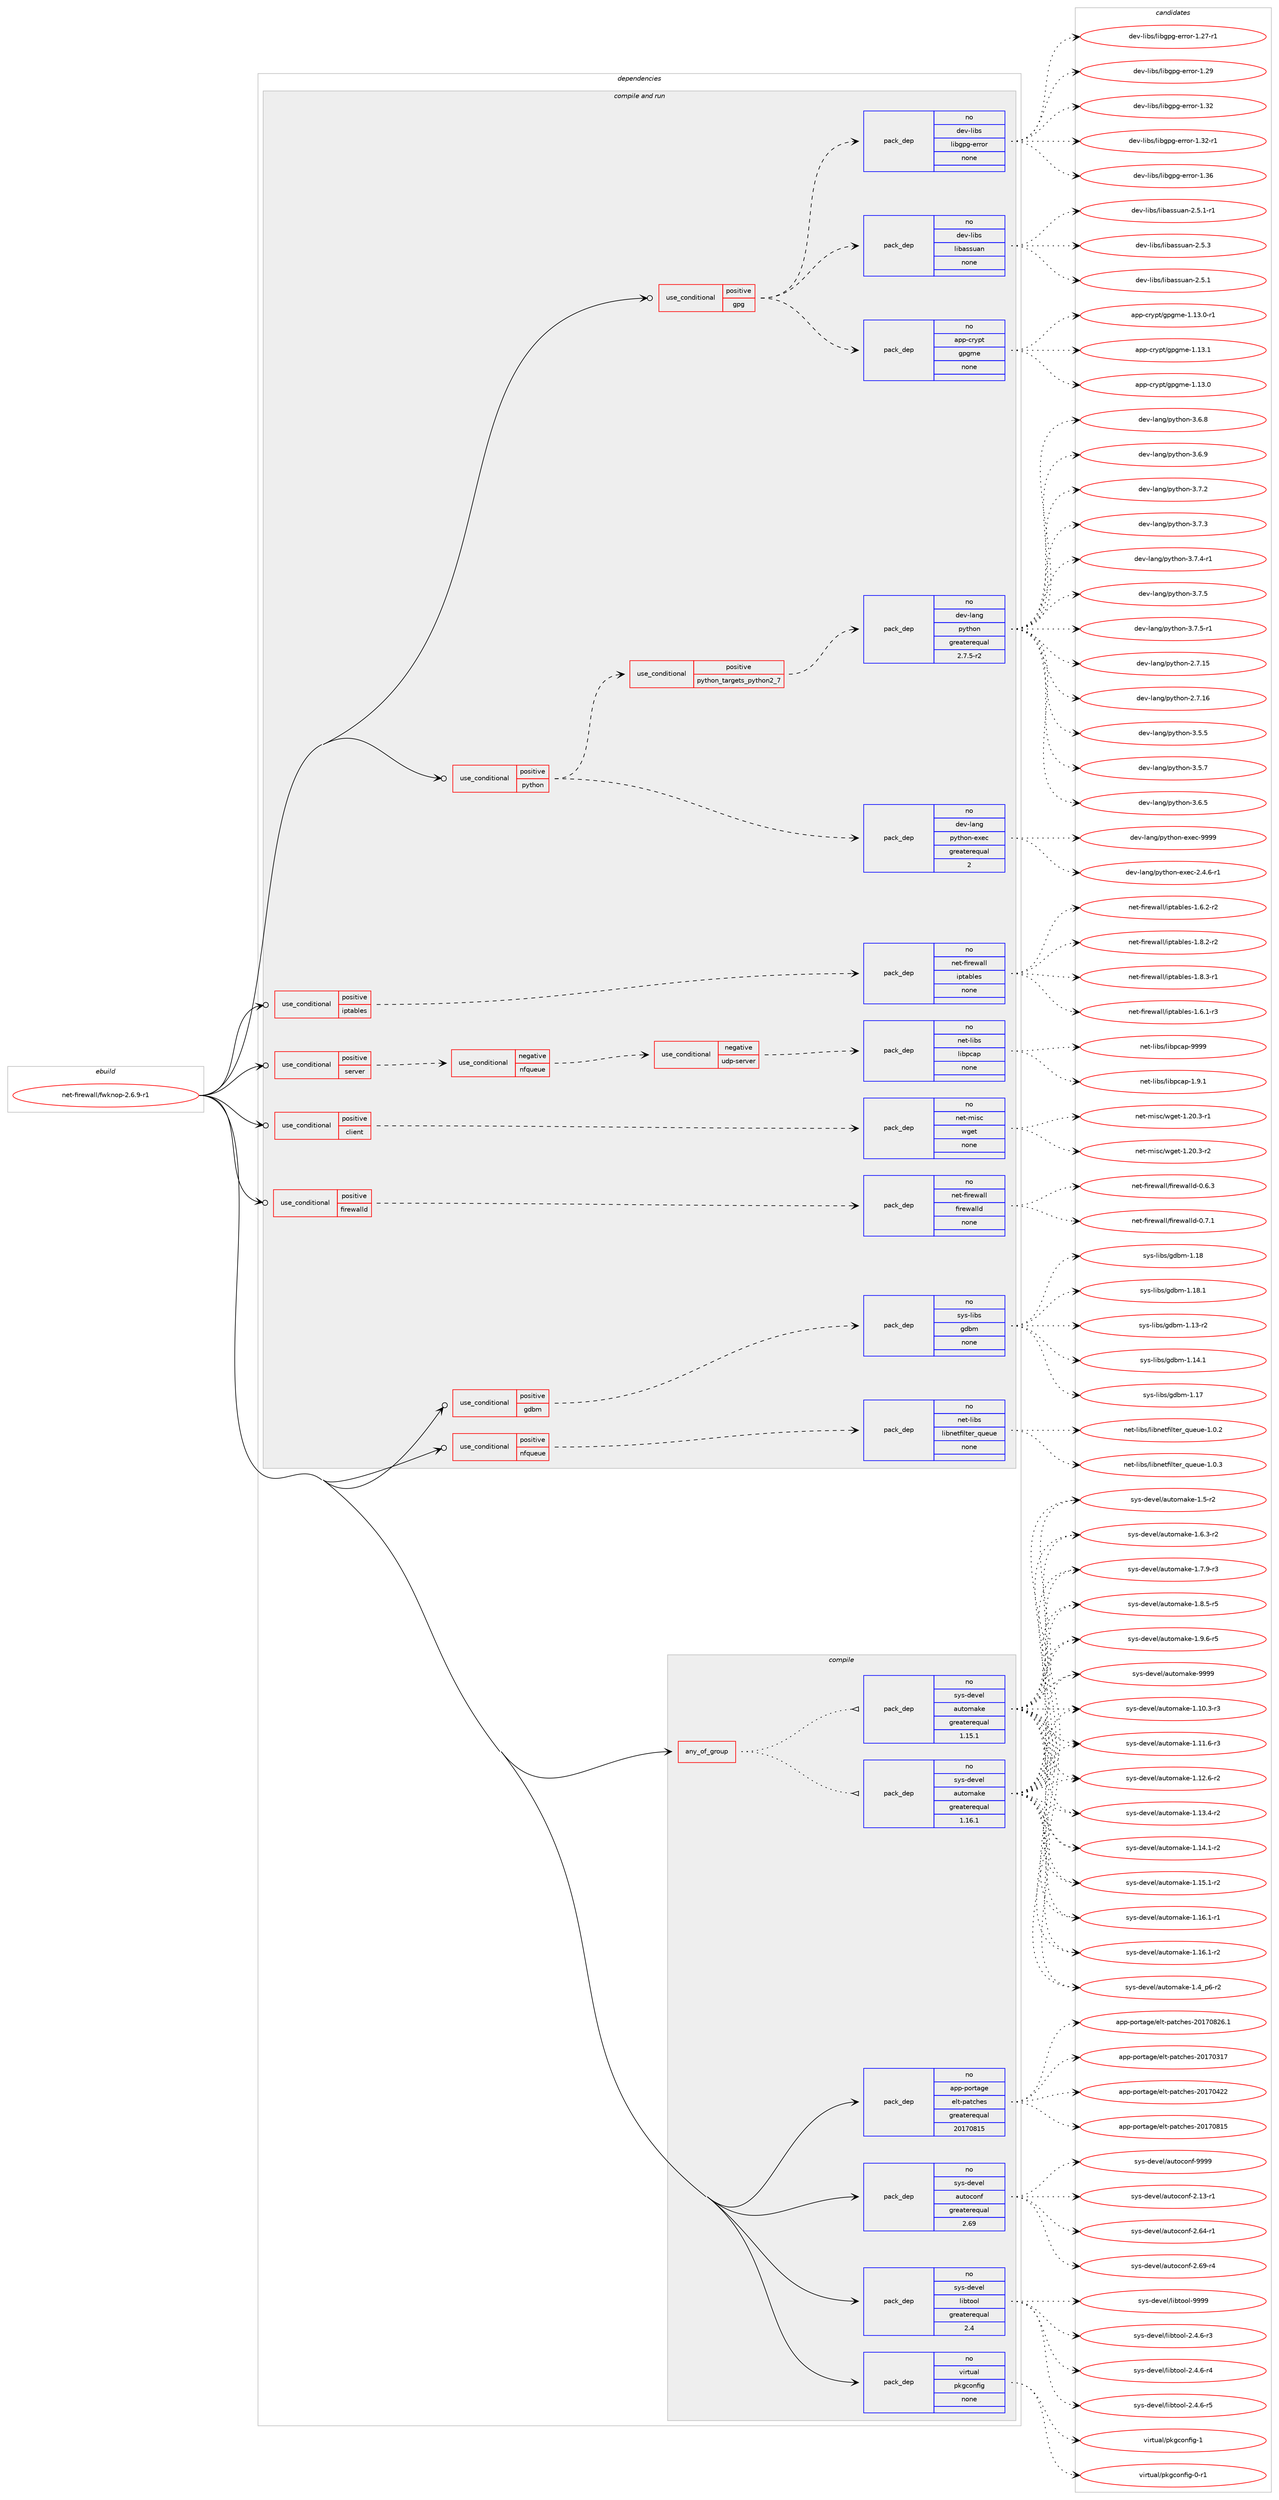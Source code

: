 digraph prolog {

# *************
# Graph options
# *************

newrank=true;
concentrate=true;
compound=true;
graph [rankdir=LR,fontname=Helvetica,fontsize=10,ranksep=1.5];#, ranksep=2.5, nodesep=0.2];
edge  [arrowhead=vee];
node  [fontname=Helvetica,fontsize=10];

# **********
# The ebuild
# **********

subgraph cluster_leftcol {
color=gray;
rank=same;
label=<<i>ebuild</i>>;
id [label="net-firewall/fwknop-2.6.9-r1", color=red, width=4, href="../net-firewall/fwknop-2.6.9-r1.svg"];
}

# ****************
# The dependencies
# ****************

subgraph cluster_midcol {
color=gray;
label=<<i>dependencies</i>>;
subgraph cluster_compile {
fillcolor="#eeeeee";
style=filled;
label=<<i>compile</i>>;
subgraph any13876 {
dependency819008 [label=<<TABLE BORDER="0" CELLBORDER="1" CELLSPACING="0" CELLPADDING="4"><TR><TD CELLPADDING="10">any_of_group</TD></TR></TABLE>>, shape=none, color=red];subgraph pack605199 {
dependency819009 [label=<<TABLE BORDER="0" CELLBORDER="1" CELLSPACING="0" CELLPADDING="4" WIDTH="220"><TR><TD ROWSPAN="6" CELLPADDING="30">pack_dep</TD></TR><TR><TD WIDTH="110">no</TD></TR><TR><TD>sys-devel</TD></TR><TR><TD>automake</TD></TR><TR><TD>greaterequal</TD></TR><TR><TD>1.16.1</TD></TR></TABLE>>, shape=none, color=blue];
}
dependency819008:e -> dependency819009:w [weight=20,style="dotted",arrowhead="oinv"];
subgraph pack605200 {
dependency819010 [label=<<TABLE BORDER="0" CELLBORDER="1" CELLSPACING="0" CELLPADDING="4" WIDTH="220"><TR><TD ROWSPAN="6" CELLPADDING="30">pack_dep</TD></TR><TR><TD WIDTH="110">no</TD></TR><TR><TD>sys-devel</TD></TR><TR><TD>automake</TD></TR><TR><TD>greaterequal</TD></TR><TR><TD>1.15.1</TD></TR></TABLE>>, shape=none, color=blue];
}
dependency819008:e -> dependency819010:w [weight=20,style="dotted",arrowhead="oinv"];
}
id:e -> dependency819008:w [weight=20,style="solid",arrowhead="vee"];
subgraph pack605201 {
dependency819011 [label=<<TABLE BORDER="0" CELLBORDER="1" CELLSPACING="0" CELLPADDING="4" WIDTH="220"><TR><TD ROWSPAN="6" CELLPADDING="30">pack_dep</TD></TR><TR><TD WIDTH="110">no</TD></TR><TR><TD>app-portage</TD></TR><TR><TD>elt-patches</TD></TR><TR><TD>greaterequal</TD></TR><TR><TD>20170815</TD></TR></TABLE>>, shape=none, color=blue];
}
id:e -> dependency819011:w [weight=20,style="solid",arrowhead="vee"];
subgraph pack605202 {
dependency819012 [label=<<TABLE BORDER="0" CELLBORDER="1" CELLSPACING="0" CELLPADDING="4" WIDTH="220"><TR><TD ROWSPAN="6" CELLPADDING="30">pack_dep</TD></TR><TR><TD WIDTH="110">no</TD></TR><TR><TD>sys-devel</TD></TR><TR><TD>autoconf</TD></TR><TR><TD>greaterequal</TD></TR><TR><TD>2.69</TD></TR></TABLE>>, shape=none, color=blue];
}
id:e -> dependency819012:w [weight=20,style="solid",arrowhead="vee"];
subgraph pack605203 {
dependency819013 [label=<<TABLE BORDER="0" CELLBORDER="1" CELLSPACING="0" CELLPADDING="4" WIDTH="220"><TR><TD ROWSPAN="6" CELLPADDING="30">pack_dep</TD></TR><TR><TD WIDTH="110">no</TD></TR><TR><TD>sys-devel</TD></TR><TR><TD>libtool</TD></TR><TR><TD>greaterequal</TD></TR><TR><TD>2.4</TD></TR></TABLE>>, shape=none, color=blue];
}
id:e -> dependency819013:w [weight=20,style="solid",arrowhead="vee"];
subgraph pack605204 {
dependency819014 [label=<<TABLE BORDER="0" CELLBORDER="1" CELLSPACING="0" CELLPADDING="4" WIDTH="220"><TR><TD ROWSPAN="6" CELLPADDING="30">pack_dep</TD></TR><TR><TD WIDTH="110">no</TD></TR><TR><TD>virtual</TD></TR><TR><TD>pkgconfig</TD></TR><TR><TD>none</TD></TR><TR><TD></TD></TR></TABLE>>, shape=none, color=blue];
}
id:e -> dependency819014:w [weight=20,style="solid",arrowhead="vee"];
}
subgraph cluster_compileandrun {
fillcolor="#eeeeee";
style=filled;
label=<<i>compile and run</i>>;
subgraph cond199482 {
dependency819015 [label=<<TABLE BORDER="0" CELLBORDER="1" CELLSPACING="0" CELLPADDING="4"><TR><TD ROWSPAN="3" CELLPADDING="10">use_conditional</TD></TR><TR><TD>positive</TD></TR><TR><TD>client</TD></TR></TABLE>>, shape=none, color=red];
subgraph pack605205 {
dependency819016 [label=<<TABLE BORDER="0" CELLBORDER="1" CELLSPACING="0" CELLPADDING="4" WIDTH="220"><TR><TD ROWSPAN="6" CELLPADDING="30">pack_dep</TD></TR><TR><TD WIDTH="110">no</TD></TR><TR><TD>net-misc</TD></TR><TR><TD>wget</TD></TR><TR><TD>none</TD></TR><TR><TD></TD></TR></TABLE>>, shape=none, color=blue];
}
dependency819015:e -> dependency819016:w [weight=20,style="dashed",arrowhead="vee"];
}
id:e -> dependency819015:w [weight=20,style="solid",arrowhead="odotvee"];
subgraph cond199483 {
dependency819017 [label=<<TABLE BORDER="0" CELLBORDER="1" CELLSPACING="0" CELLPADDING="4"><TR><TD ROWSPAN="3" CELLPADDING="10">use_conditional</TD></TR><TR><TD>positive</TD></TR><TR><TD>firewalld</TD></TR></TABLE>>, shape=none, color=red];
subgraph pack605206 {
dependency819018 [label=<<TABLE BORDER="0" CELLBORDER="1" CELLSPACING="0" CELLPADDING="4" WIDTH="220"><TR><TD ROWSPAN="6" CELLPADDING="30">pack_dep</TD></TR><TR><TD WIDTH="110">no</TD></TR><TR><TD>net-firewall</TD></TR><TR><TD>firewalld</TD></TR><TR><TD>none</TD></TR><TR><TD></TD></TR></TABLE>>, shape=none, color=blue];
}
dependency819017:e -> dependency819018:w [weight=20,style="dashed",arrowhead="vee"];
}
id:e -> dependency819017:w [weight=20,style="solid",arrowhead="odotvee"];
subgraph cond199484 {
dependency819019 [label=<<TABLE BORDER="0" CELLBORDER="1" CELLSPACING="0" CELLPADDING="4"><TR><TD ROWSPAN="3" CELLPADDING="10">use_conditional</TD></TR><TR><TD>positive</TD></TR><TR><TD>gdbm</TD></TR></TABLE>>, shape=none, color=red];
subgraph pack605207 {
dependency819020 [label=<<TABLE BORDER="0" CELLBORDER="1" CELLSPACING="0" CELLPADDING="4" WIDTH="220"><TR><TD ROWSPAN="6" CELLPADDING="30">pack_dep</TD></TR><TR><TD WIDTH="110">no</TD></TR><TR><TD>sys-libs</TD></TR><TR><TD>gdbm</TD></TR><TR><TD>none</TD></TR><TR><TD></TD></TR></TABLE>>, shape=none, color=blue];
}
dependency819019:e -> dependency819020:w [weight=20,style="dashed",arrowhead="vee"];
}
id:e -> dependency819019:w [weight=20,style="solid",arrowhead="odotvee"];
subgraph cond199485 {
dependency819021 [label=<<TABLE BORDER="0" CELLBORDER="1" CELLSPACING="0" CELLPADDING="4"><TR><TD ROWSPAN="3" CELLPADDING="10">use_conditional</TD></TR><TR><TD>positive</TD></TR><TR><TD>gpg</TD></TR></TABLE>>, shape=none, color=red];
subgraph pack605208 {
dependency819022 [label=<<TABLE BORDER="0" CELLBORDER="1" CELLSPACING="0" CELLPADDING="4" WIDTH="220"><TR><TD ROWSPAN="6" CELLPADDING="30">pack_dep</TD></TR><TR><TD WIDTH="110">no</TD></TR><TR><TD>app-crypt</TD></TR><TR><TD>gpgme</TD></TR><TR><TD>none</TD></TR><TR><TD></TD></TR></TABLE>>, shape=none, color=blue];
}
dependency819021:e -> dependency819022:w [weight=20,style="dashed",arrowhead="vee"];
subgraph pack605209 {
dependency819023 [label=<<TABLE BORDER="0" CELLBORDER="1" CELLSPACING="0" CELLPADDING="4" WIDTH="220"><TR><TD ROWSPAN="6" CELLPADDING="30">pack_dep</TD></TR><TR><TD WIDTH="110">no</TD></TR><TR><TD>dev-libs</TD></TR><TR><TD>libassuan</TD></TR><TR><TD>none</TD></TR><TR><TD></TD></TR></TABLE>>, shape=none, color=blue];
}
dependency819021:e -> dependency819023:w [weight=20,style="dashed",arrowhead="vee"];
subgraph pack605210 {
dependency819024 [label=<<TABLE BORDER="0" CELLBORDER="1" CELLSPACING="0" CELLPADDING="4" WIDTH="220"><TR><TD ROWSPAN="6" CELLPADDING="30">pack_dep</TD></TR><TR><TD WIDTH="110">no</TD></TR><TR><TD>dev-libs</TD></TR><TR><TD>libgpg-error</TD></TR><TR><TD>none</TD></TR><TR><TD></TD></TR></TABLE>>, shape=none, color=blue];
}
dependency819021:e -> dependency819024:w [weight=20,style="dashed",arrowhead="vee"];
}
id:e -> dependency819021:w [weight=20,style="solid",arrowhead="odotvee"];
subgraph cond199486 {
dependency819025 [label=<<TABLE BORDER="0" CELLBORDER="1" CELLSPACING="0" CELLPADDING="4"><TR><TD ROWSPAN="3" CELLPADDING="10">use_conditional</TD></TR><TR><TD>positive</TD></TR><TR><TD>iptables</TD></TR></TABLE>>, shape=none, color=red];
subgraph pack605211 {
dependency819026 [label=<<TABLE BORDER="0" CELLBORDER="1" CELLSPACING="0" CELLPADDING="4" WIDTH="220"><TR><TD ROWSPAN="6" CELLPADDING="30">pack_dep</TD></TR><TR><TD WIDTH="110">no</TD></TR><TR><TD>net-firewall</TD></TR><TR><TD>iptables</TD></TR><TR><TD>none</TD></TR><TR><TD></TD></TR></TABLE>>, shape=none, color=blue];
}
dependency819025:e -> dependency819026:w [weight=20,style="dashed",arrowhead="vee"];
}
id:e -> dependency819025:w [weight=20,style="solid",arrowhead="odotvee"];
subgraph cond199487 {
dependency819027 [label=<<TABLE BORDER="0" CELLBORDER="1" CELLSPACING="0" CELLPADDING="4"><TR><TD ROWSPAN="3" CELLPADDING="10">use_conditional</TD></TR><TR><TD>positive</TD></TR><TR><TD>nfqueue</TD></TR></TABLE>>, shape=none, color=red];
subgraph pack605212 {
dependency819028 [label=<<TABLE BORDER="0" CELLBORDER="1" CELLSPACING="0" CELLPADDING="4" WIDTH="220"><TR><TD ROWSPAN="6" CELLPADDING="30">pack_dep</TD></TR><TR><TD WIDTH="110">no</TD></TR><TR><TD>net-libs</TD></TR><TR><TD>libnetfilter_queue</TD></TR><TR><TD>none</TD></TR><TR><TD></TD></TR></TABLE>>, shape=none, color=blue];
}
dependency819027:e -> dependency819028:w [weight=20,style="dashed",arrowhead="vee"];
}
id:e -> dependency819027:w [weight=20,style="solid",arrowhead="odotvee"];
subgraph cond199488 {
dependency819029 [label=<<TABLE BORDER="0" CELLBORDER="1" CELLSPACING="0" CELLPADDING="4"><TR><TD ROWSPAN="3" CELLPADDING="10">use_conditional</TD></TR><TR><TD>positive</TD></TR><TR><TD>python</TD></TR></TABLE>>, shape=none, color=red];
subgraph cond199489 {
dependency819030 [label=<<TABLE BORDER="0" CELLBORDER="1" CELLSPACING="0" CELLPADDING="4"><TR><TD ROWSPAN="3" CELLPADDING="10">use_conditional</TD></TR><TR><TD>positive</TD></TR><TR><TD>python_targets_python2_7</TD></TR></TABLE>>, shape=none, color=red];
subgraph pack605213 {
dependency819031 [label=<<TABLE BORDER="0" CELLBORDER="1" CELLSPACING="0" CELLPADDING="4" WIDTH="220"><TR><TD ROWSPAN="6" CELLPADDING="30">pack_dep</TD></TR><TR><TD WIDTH="110">no</TD></TR><TR><TD>dev-lang</TD></TR><TR><TD>python</TD></TR><TR><TD>greaterequal</TD></TR><TR><TD>2.7.5-r2</TD></TR></TABLE>>, shape=none, color=blue];
}
dependency819030:e -> dependency819031:w [weight=20,style="dashed",arrowhead="vee"];
}
dependency819029:e -> dependency819030:w [weight=20,style="dashed",arrowhead="vee"];
subgraph pack605214 {
dependency819032 [label=<<TABLE BORDER="0" CELLBORDER="1" CELLSPACING="0" CELLPADDING="4" WIDTH="220"><TR><TD ROWSPAN="6" CELLPADDING="30">pack_dep</TD></TR><TR><TD WIDTH="110">no</TD></TR><TR><TD>dev-lang</TD></TR><TR><TD>python-exec</TD></TR><TR><TD>greaterequal</TD></TR><TR><TD>2</TD></TR></TABLE>>, shape=none, color=blue];
}
dependency819029:e -> dependency819032:w [weight=20,style="dashed",arrowhead="vee"];
}
id:e -> dependency819029:w [weight=20,style="solid",arrowhead="odotvee"];
subgraph cond199490 {
dependency819033 [label=<<TABLE BORDER="0" CELLBORDER="1" CELLSPACING="0" CELLPADDING="4"><TR><TD ROWSPAN="3" CELLPADDING="10">use_conditional</TD></TR><TR><TD>positive</TD></TR><TR><TD>server</TD></TR></TABLE>>, shape=none, color=red];
subgraph cond199491 {
dependency819034 [label=<<TABLE BORDER="0" CELLBORDER="1" CELLSPACING="0" CELLPADDING="4"><TR><TD ROWSPAN="3" CELLPADDING="10">use_conditional</TD></TR><TR><TD>negative</TD></TR><TR><TD>nfqueue</TD></TR></TABLE>>, shape=none, color=red];
subgraph cond199492 {
dependency819035 [label=<<TABLE BORDER="0" CELLBORDER="1" CELLSPACING="0" CELLPADDING="4"><TR><TD ROWSPAN="3" CELLPADDING="10">use_conditional</TD></TR><TR><TD>negative</TD></TR><TR><TD>udp-server</TD></TR></TABLE>>, shape=none, color=red];
subgraph pack605215 {
dependency819036 [label=<<TABLE BORDER="0" CELLBORDER="1" CELLSPACING="0" CELLPADDING="4" WIDTH="220"><TR><TD ROWSPAN="6" CELLPADDING="30">pack_dep</TD></TR><TR><TD WIDTH="110">no</TD></TR><TR><TD>net-libs</TD></TR><TR><TD>libpcap</TD></TR><TR><TD>none</TD></TR><TR><TD></TD></TR></TABLE>>, shape=none, color=blue];
}
dependency819035:e -> dependency819036:w [weight=20,style="dashed",arrowhead="vee"];
}
dependency819034:e -> dependency819035:w [weight=20,style="dashed",arrowhead="vee"];
}
dependency819033:e -> dependency819034:w [weight=20,style="dashed",arrowhead="vee"];
}
id:e -> dependency819033:w [weight=20,style="solid",arrowhead="odotvee"];
}
subgraph cluster_run {
fillcolor="#eeeeee";
style=filled;
label=<<i>run</i>>;
}
}

# **************
# The candidates
# **************

subgraph cluster_choices {
rank=same;
color=gray;
label=<<i>candidates</i>>;

subgraph choice605199 {
color=black;
nodesep=1;
choice11512111545100101118101108479711711611110997107101454946494846514511451 [label="sys-devel/automake-1.10.3-r3", color=red, width=4,href="../sys-devel/automake-1.10.3-r3.svg"];
choice11512111545100101118101108479711711611110997107101454946494946544511451 [label="sys-devel/automake-1.11.6-r3", color=red, width=4,href="../sys-devel/automake-1.11.6-r3.svg"];
choice11512111545100101118101108479711711611110997107101454946495046544511450 [label="sys-devel/automake-1.12.6-r2", color=red, width=4,href="../sys-devel/automake-1.12.6-r2.svg"];
choice11512111545100101118101108479711711611110997107101454946495146524511450 [label="sys-devel/automake-1.13.4-r2", color=red, width=4,href="../sys-devel/automake-1.13.4-r2.svg"];
choice11512111545100101118101108479711711611110997107101454946495246494511450 [label="sys-devel/automake-1.14.1-r2", color=red, width=4,href="../sys-devel/automake-1.14.1-r2.svg"];
choice11512111545100101118101108479711711611110997107101454946495346494511450 [label="sys-devel/automake-1.15.1-r2", color=red, width=4,href="../sys-devel/automake-1.15.1-r2.svg"];
choice11512111545100101118101108479711711611110997107101454946495446494511449 [label="sys-devel/automake-1.16.1-r1", color=red, width=4,href="../sys-devel/automake-1.16.1-r1.svg"];
choice11512111545100101118101108479711711611110997107101454946495446494511450 [label="sys-devel/automake-1.16.1-r2", color=red, width=4,href="../sys-devel/automake-1.16.1-r2.svg"];
choice115121115451001011181011084797117116111109971071014549465295112544511450 [label="sys-devel/automake-1.4_p6-r2", color=red, width=4,href="../sys-devel/automake-1.4_p6-r2.svg"];
choice11512111545100101118101108479711711611110997107101454946534511450 [label="sys-devel/automake-1.5-r2", color=red, width=4,href="../sys-devel/automake-1.5-r2.svg"];
choice115121115451001011181011084797117116111109971071014549465446514511450 [label="sys-devel/automake-1.6.3-r2", color=red, width=4,href="../sys-devel/automake-1.6.3-r2.svg"];
choice115121115451001011181011084797117116111109971071014549465546574511451 [label="sys-devel/automake-1.7.9-r3", color=red, width=4,href="../sys-devel/automake-1.7.9-r3.svg"];
choice115121115451001011181011084797117116111109971071014549465646534511453 [label="sys-devel/automake-1.8.5-r5", color=red, width=4,href="../sys-devel/automake-1.8.5-r5.svg"];
choice115121115451001011181011084797117116111109971071014549465746544511453 [label="sys-devel/automake-1.9.6-r5", color=red, width=4,href="../sys-devel/automake-1.9.6-r5.svg"];
choice115121115451001011181011084797117116111109971071014557575757 [label="sys-devel/automake-9999", color=red, width=4,href="../sys-devel/automake-9999.svg"];
dependency819009:e -> choice11512111545100101118101108479711711611110997107101454946494846514511451:w [style=dotted,weight="100"];
dependency819009:e -> choice11512111545100101118101108479711711611110997107101454946494946544511451:w [style=dotted,weight="100"];
dependency819009:e -> choice11512111545100101118101108479711711611110997107101454946495046544511450:w [style=dotted,weight="100"];
dependency819009:e -> choice11512111545100101118101108479711711611110997107101454946495146524511450:w [style=dotted,weight="100"];
dependency819009:e -> choice11512111545100101118101108479711711611110997107101454946495246494511450:w [style=dotted,weight="100"];
dependency819009:e -> choice11512111545100101118101108479711711611110997107101454946495346494511450:w [style=dotted,weight="100"];
dependency819009:e -> choice11512111545100101118101108479711711611110997107101454946495446494511449:w [style=dotted,weight="100"];
dependency819009:e -> choice11512111545100101118101108479711711611110997107101454946495446494511450:w [style=dotted,weight="100"];
dependency819009:e -> choice115121115451001011181011084797117116111109971071014549465295112544511450:w [style=dotted,weight="100"];
dependency819009:e -> choice11512111545100101118101108479711711611110997107101454946534511450:w [style=dotted,weight="100"];
dependency819009:e -> choice115121115451001011181011084797117116111109971071014549465446514511450:w [style=dotted,weight="100"];
dependency819009:e -> choice115121115451001011181011084797117116111109971071014549465546574511451:w [style=dotted,weight="100"];
dependency819009:e -> choice115121115451001011181011084797117116111109971071014549465646534511453:w [style=dotted,weight="100"];
dependency819009:e -> choice115121115451001011181011084797117116111109971071014549465746544511453:w [style=dotted,weight="100"];
dependency819009:e -> choice115121115451001011181011084797117116111109971071014557575757:w [style=dotted,weight="100"];
}
subgraph choice605200 {
color=black;
nodesep=1;
choice11512111545100101118101108479711711611110997107101454946494846514511451 [label="sys-devel/automake-1.10.3-r3", color=red, width=4,href="../sys-devel/automake-1.10.3-r3.svg"];
choice11512111545100101118101108479711711611110997107101454946494946544511451 [label="sys-devel/automake-1.11.6-r3", color=red, width=4,href="../sys-devel/automake-1.11.6-r3.svg"];
choice11512111545100101118101108479711711611110997107101454946495046544511450 [label="sys-devel/automake-1.12.6-r2", color=red, width=4,href="../sys-devel/automake-1.12.6-r2.svg"];
choice11512111545100101118101108479711711611110997107101454946495146524511450 [label="sys-devel/automake-1.13.4-r2", color=red, width=4,href="../sys-devel/automake-1.13.4-r2.svg"];
choice11512111545100101118101108479711711611110997107101454946495246494511450 [label="sys-devel/automake-1.14.1-r2", color=red, width=4,href="../sys-devel/automake-1.14.1-r2.svg"];
choice11512111545100101118101108479711711611110997107101454946495346494511450 [label="sys-devel/automake-1.15.1-r2", color=red, width=4,href="../sys-devel/automake-1.15.1-r2.svg"];
choice11512111545100101118101108479711711611110997107101454946495446494511449 [label="sys-devel/automake-1.16.1-r1", color=red, width=4,href="../sys-devel/automake-1.16.1-r1.svg"];
choice11512111545100101118101108479711711611110997107101454946495446494511450 [label="sys-devel/automake-1.16.1-r2", color=red, width=4,href="../sys-devel/automake-1.16.1-r2.svg"];
choice115121115451001011181011084797117116111109971071014549465295112544511450 [label="sys-devel/automake-1.4_p6-r2", color=red, width=4,href="../sys-devel/automake-1.4_p6-r2.svg"];
choice11512111545100101118101108479711711611110997107101454946534511450 [label="sys-devel/automake-1.5-r2", color=red, width=4,href="../sys-devel/automake-1.5-r2.svg"];
choice115121115451001011181011084797117116111109971071014549465446514511450 [label="sys-devel/automake-1.6.3-r2", color=red, width=4,href="../sys-devel/automake-1.6.3-r2.svg"];
choice115121115451001011181011084797117116111109971071014549465546574511451 [label="sys-devel/automake-1.7.9-r3", color=red, width=4,href="../sys-devel/automake-1.7.9-r3.svg"];
choice115121115451001011181011084797117116111109971071014549465646534511453 [label="sys-devel/automake-1.8.5-r5", color=red, width=4,href="../sys-devel/automake-1.8.5-r5.svg"];
choice115121115451001011181011084797117116111109971071014549465746544511453 [label="sys-devel/automake-1.9.6-r5", color=red, width=4,href="../sys-devel/automake-1.9.6-r5.svg"];
choice115121115451001011181011084797117116111109971071014557575757 [label="sys-devel/automake-9999", color=red, width=4,href="../sys-devel/automake-9999.svg"];
dependency819010:e -> choice11512111545100101118101108479711711611110997107101454946494846514511451:w [style=dotted,weight="100"];
dependency819010:e -> choice11512111545100101118101108479711711611110997107101454946494946544511451:w [style=dotted,weight="100"];
dependency819010:e -> choice11512111545100101118101108479711711611110997107101454946495046544511450:w [style=dotted,weight="100"];
dependency819010:e -> choice11512111545100101118101108479711711611110997107101454946495146524511450:w [style=dotted,weight="100"];
dependency819010:e -> choice11512111545100101118101108479711711611110997107101454946495246494511450:w [style=dotted,weight="100"];
dependency819010:e -> choice11512111545100101118101108479711711611110997107101454946495346494511450:w [style=dotted,weight="100"];
dependency819010:e -> choice11512111545100101118101108479711711611110997107101454946495446494511449:w [style=dotted,weight="100"];
dependency819010:e -> choice11512111545100101118101108479711711611110997107101454946495446494511450:w [style=dotted,weight="100"];
dependency819010:e -> choice115121115451001011181011084797117116111109971071014549465295112544511450:w [style=dotted,weight="100"];
dependency819010:e -> choice11512111545100101118101108479711711611110997107101454946534511450:w [style=dotted,weight="100"];
dependency819010:e -> choice115121115451001011181011084797117116111109971071014549465446514511450:w [style=dotted,weight="100"];
dependency819010:e -> choice115121115451001011181011084797117116111109971071014549465546574511451:w [style=dotted,weight="100"];
dependency819010:e -> choice115121115451001011181011084797117116111109971071014549465646534511453:w [style=dotted,weight="100"];
dependency819010:e -> choice115121115451001011181011084797117116111109971071014549465746544511453:w [style=dotted,weight="100"];
dependency819010:e -> choice115121115451001011181011084797117116111109971071014557575757:w [style=dotted,weight="100"];
}
subgraph choice605201 {
color=black;
nodesep=1;
choice97112112451121111141169710310147101108116451129711699104101115455048495548514955 [label="app-portage/elt-patches-20170317", color=red, width=4,href="../app-portage/elt-patches-20170317.svg"];
choice97112112451121111141169710310147101108116451129711699104101115455048495548525050 [label="app-portage/elt-patches-20170422", color=red, width=4,href="../app-portage/elt-patches-20170422.svg"];
choice97112112451121111141169710310147101108116451129711699104101115455048495548564953 [label="app-portage/elt-patches-20170815", color=red, width=4,href="../app-portage/elt-patches-20170815.svg"];
choice971121124511211111411697103101471011081164511297116991041011154550484955485650544649 [label="app-portage/elt-patches-20170826.1", color=red, width=4,href="../app-portage/elt-patches-20170826.1.svg"];
dependency819011:e -> choice97112112451121111141169710310147101108116451129711699104101115455048495548514955:w [style=dotted,weight="100"];
dependency819011:e -> choice97112112451121111141169710310147101108116451129711699104101115455048495548525050:w [style=dotted,weight="100"];
dependency819011:e -> choice97112112451121111141169710310147101108116451129711699104101115455048495548564953:w [style=dotted,weight="100"];
dependency819011:e -> choice971121124511211111411697103101471011081164511297116991041011154550484955485650544649:w [style=dotted,weight="100"];
}
subgraph choice605202 {
color=black;
nodesep=1;
choice1151211154510010111810110847971171161119911111010245504649514511449 [label="sys-devel/autoconf-2.13-r1", color=red, width=4,href="../sys-devel/autoconf-2.13-r1.svg"];
choice1151211154510010111810110847971171161119911111010245504654524511449 [label="sys-devel/autoconf-2.64-r1", color=red, width=4,href="../sys-devel/autoconf-2.64-r1.svg"];
choice1151211154510010111810110847971171161119911111010245504654574511452 [label="sys-devel/autoconf-2.69-r4", color=red, width=4,href="../sys-devel/autoconf-2.69-r4.svg"];
choice115121115451001011181011084797117116111991111101024557575757 [label="sys-devel/autoconf-9999", color=red, width=4,href="../sys-devel/autoconf-9999.svg"];
dependency819012:e -> choice1151211154510010111810110847971171161119911111010245504649514511449:w [style=dotted,weight="100"];
dependency819012:e -> choice1151211154510010111810110847971171161119911111010245504654524511449:w [style=dotted,weight="100"];
dependency819012:e -> choice1151211154510010111810110847971171161119911111010245504654574511452:w [style=dotted,weight="100"];
dependency819012:e -> choice115121115451001011181011084797117116111991111101024557575757:w [style=dotted,weight="100"];
}
subgraph choice605203 {
color=black;
nodesep=1;
choice1151211154510010111810110847108105981161111111084550465246544511451 [label="sys-devel/libtool-2.4.6-r3", color=red, width=4,href="../sys-devel/libtool-2.4.6-r3.svg"];
choice1151211154510010111810110847108105981161111111084550465246544511452 [label="sys-devel/libtool-2.4.6-r4", color=red, width=4,href="../sys-devel/libtool-2.4.6-r4.svg"];
choice1151211154510010111810110847108105981161111111084550465246544511453 [label="sys-devel/libtool-2.4.6-r5", color=red, width=4,href="../sys-devel/libtool-2.4.6-r5.svg"];
choice1151211154510010111810110847108105981161111111084557575757 [label="sys-devel/libtool-9999", color=red, width=4,href="../sys-devel/libtool-9999.svg"];
dependency819013:e -> choice1151211154510010111810110847108105981161111111084550465246544511451:w [style=dotted,weight="100"];
dependency819013:e -> choice1151211154510010111810110847108105981161111111084550465246544511452:w [style=dotted,weight="100"];
dependency819013:e -> choice1151211154510010111810110847108105981161111111084550465246544511453:w [style=dotted,weight="100"];
dependency819013:e -> choice1151211154510010111810110847108105981161111111084557575757:w [style=dotted,weight="100"];
}
subgraph choice605204 {
color=black;
nodesep=1;
choice11810511411611797108471121071039911111010210510345484511449 [label="virtual/pkgconfig-0-r1", color=red, width=4,href="../virtual/pkgconfig-0-r1.svg"];
choice1181051141161179710847112107103991111101021051034549 [label="virtual/pkgconfig-1", color=red, width=4,href="../virtual/pkgconfig-1.svg"];
dependency819014:e -> choice11810511411611797108471121071039911111010210510345484511449:w [style=dotted,weight="100"];
dependency819014:e -> choice1181051141161179710847112107103991111101021051034549:w [style=dotted,weight="100"];
}
subgraph choice605205 {
color=black;
nodesep=1;
choice110101116451091051159947119103101116454946504846514511449 [label="net-misc/wget-1.20.3-r1", color=red, width=4,href="../net-misc/wget-1.20.3-r1.svg"];
choice110101116451091051159947119103101116454946504846514511450 [label="net-misc/wget-1.20.3-r2", color=red, width=4,href="../net-misc/wget-1.20.3-r2.svg"];
dependency819016:e -> choice110101116451091051159947119103101116454946504846514511449:w [style=dotted,weight="100"];
dependency819016:e -> choice110101116451091051159947119103101116454946504846514511450:w [style=dotted,weight="100"];
}
subgraph choice605206 {
color=black;
nodesep=1;
choice11010111645102105114101119971081084710210511410111997108108100454846544651 [label="net-firewall/firewalld-0.6.3", color=red, width=4,href="../net-firewall/firewalld-0.6.3.svg"];
choice11010111645102105114101119971081084710210511410111997108108100454846554649 [label="net-firewall/firewalld-0.7.1", color=red, width=4,href="../net-firewall/firewalld-0.7.1.svg"];
dependency819018:e -> choice11010111645102105114101119971081084710210511410111997108108100454846544651:w [style=dotted,weight="100"];
dependency819018:e -> choice11010111645102105114101119971081084710210511410111997108108100454846554649:w [style=dotted,weight="100"];
}
subgraph choice605207 {
color=black;
nodesep=1;
choice1151211154510810598115471031009810945494649514511450 [label="sys-libs/gdbm-1.13-r2", color=red, width=4,href="../sys-libs/gdbm-1.13-r2.svg"];
choice1151211154510810598115471031009810945494649524649 [label="sys-libs/gdbm-1.14.1", color=red, width=4,href="../sys-libs/gdbm-1.14.1.svg"];
choice115121115451081059811547103100981094549464955 [label="sys-libs/gdbm-1.17", color=red, width=4,href="../sys-libs/gdbm-1.17.svg"];
choice115121115451081059811547103100981094549464956 [label="sys-libs/gdbm-1.18", color=red, width=4,href="../sys-libs/gdbm-1.18.svg"];
choice1151211154510810598115471031009810945494649564649 [label="sys-libs/gdbm-1.18.1", color=red, width=4,href="../sys-libs/gdbm-1.18.1.svg"];
dependency819020:e -> choice1151211154510810598115471031009810945494649514511450:w [style=dotted,weight="100"];
dependency819020:e -> choice1151211154510810598115471031009810945494649524649:w [style=dotted,weight="100"];
dependency819020:e -> choice115121115451081059811547103100981094549464955:w [style=dotted,weight="100"];
dependency819020:e -> choice115121115451081059811547103100981094549464956:w [style=dotted,weight="100"];
dependency819020:e -> choice1151211154510810598115471031009810945494649564649:w [style=dotted,weight="100"];
}
subgraph choice605208 {
color=black;
nodesep=1;
choice9711211245991141211121164710311210310910145494649514648 [label="app-crypt/gpgme-1.13.0", color=red, width=4,href="../app-crypt/gpgme-1.13.0.svg"];
choice97112112459911412111211647103112103109101454946495146484511449 [label="app-crypt/gpgme-1.13.0-r1", color=red, width=4,href="../app-crypt/gpgme-1.13.0-r1.svg"];
choice9711211245991141211121164710311210310910145494649514649 [label="app-crypt/gpgme-1.13.1", color=red, width=4,href="../app-crypt/gpgme-1.13.1.svg"];
dependency819022:e -> choice9711211245991141211121164710311210310910145494649514648:w [style=dotted,weight="100"];
dependency819022:e -> choice97112112459911412111211647103112103109101454946495146484511449:w [style=dotted,weight="100"];
dependency819022:e -> choice9711211245991141211121164710311210310910145494649514649:w [style=dotted,weight="100"];
}
subgraph choice605209 {
color=black;
nodesep=1;
choice100101118451081059811547108105989711511511797110455046534649 [label="dev-libs/libassuan-2.5.1", color=red, width=4,href="../dev-libs/libassuan-2.5.1.svg"];
choice1001011184510810598115471081059897115115117971104550465346494511449 [label="dev-libs/libassuan-2.5.1-r1", color=red, width=4,href="../dev-libs/libassuan-2.5.1-r1.svg"];
choice100101118451081059811547108105989711511511797110455046534651 [label="dev-libs/libassuan-2.5.3", color=red, width=4,href="../dev-libs/libassuan-2.5.3.svg"];
dependency819023:e -> choice100101118451081059811547108105989711511511797110455046534649:w [style=dotted,weight="100"];
dependency819023:e -> choice1001011184510810598115471081059897115115117971104550465346494511449:w [style=dotted,weight="100"];
dependency819023:e -> choice100101118451081059811547108105989711511511797110455046534651:w [style=dotted,weight="100"];
}
subgraph choice605210 {
color=black;
nodesep=1;
choice100101118451081059811547108105981031121034510111411411111445494650554511449 [label="dev-libs/libgpg-error-1.27-r1", color=red, width=4,href="../dev-libs/libgpg-error-1.27-r1.svg"];
choice10010111845108105981154710810598103112103451011141141111144549465057 [label="dev-libs/libgpg-error-1.29", color=red, width=4,href="../dev-libs/libgpg-error-1.29.svg"];
choice10010111845108105981154710810598103112103451011141141111144549465150 [label="dev-libs/libgpg-error-1.32", color=red, width=4,href="../dev-libs/libgpg-error-1.32.svg"];
choice100101118451081059811547108105981031121034510111411411111445494651504511449 [label="dev-libs/libgpg-error-1.32-r1", color=red, width=4,href="../dev-libs/libgpg-error-1.32-r1.svg"];
choice10010111845108105981154710810598103112103451011141141111144549465154 [label="dev-libs/libgpg-error-1.36", color=red, width=4,href="../dev-libs/libgpg-error-1.36.svg"];
dependency819024:e -> choice100101118451081059811547108105981031121034510111411411111445494650554511449:w [style=dotted,weight="100"];
dependency819024:e -> choice10010111845108105981154710810598103112103451011141141111144549465057:w [style=dotted,weight="100"];
dependency819024:e -> choice10010111845108105981154710810598103112103451011141141111144549465150:w [style=dotted,weight="100"];
dependency819024:e -> choice100101118451081059811547108105981031121034510111411411111445494651504511449:w [style=dotted,weight="100"];
dependency819024:e -> choice10010111845108105981154710810598103112103451011141141111144549465154:w [style=dotted,weight="100"];
}
subgraph choice605211 {
color=black;
nodesep=1;
choice11010111645102105114101119971081084710511211697981081011154549465446494511451 [label="net-firewall/iptables-1.6.1-r3", color=red, width=4,href="../net-firewall/iptables-1.6.1-r3.svg"];
choice11010111645102105114101119971081084710511211697981081011154549465446504511450 [label="net-firewall/iptables-1.6.2-r2", color=red, width=4,href="../net-firewall/iptables-1.6.2-r2.svg"];
choice11010111645102105114101119971081084710511211697981081011154549465646504511450 [label="net-firewall/iptables-1.8.2-r2", color=red, width=4,href="../net-firewall/iptables-1.8.2-r2.svg"];
choice11010111645102105114101119971081084710511211697981081011154549465646514511449 [label="net-firewall/iptables-1.8.3-r1", color=red, width=4,href="../net-firewall/iptables-1.8.3-r1.svg"];
dependency819026:e -> choice11010111645102105114101119971081084710511211697981081011154549465446494511451:w [style=dotted,weight="100"];
dependency819026:e -> choice11010111645102105114101119971081084710511211697981081011154549465446504511450:w [style=dotted,weight="100"];
dependency819026:e -> choice11010111645102105114101119971081084710511211697981081011154549465646504511450:w [style=dotted,weight="100"];
dependency819026:e -> choice11010111645102105114101119971081084710511211697981081011154549465646514511449:w [style=dotted,weight="100"];
}
subgraph choice605212 {
color=black;
nodesep=1;
choice1101011164510810598115471081059811010111610210510811610111495113117101117101454946484650 [label="net-libs/libnetfilter_queue-1.0.2", color=red, width=4,href="../net-libs/libnetfilter_queue-1.0.2.svg"];
choice1101011164510810598115471081059811010111610210510811610111495113117101117101454946484651 [label="net-libs/libnetfilter_queue-1.0.3", color=red, width=4,href="../net-libs/libnetfilter_queue-1.0.3.svg"];
dependency819028:e -> choice1101011164510810598115471081059811010111610210510811610111495113117101117101454946484650:w [style=dotted,weight="100"];
dependency819028:e -> choice1101011164510810598115471081059811010111610210510811610111495113117101117101454946484651:w [style=dotted,weight="100"];
}
subgraph choice605213 {
color=black;
nodesep=1;
choice10010111845108971101034711212111610411111045504655464953 [label="dev-lang/python-2.7.15", color=red, width=4,href="../dev-lang/python-2.7.15.svg"];
choice10010111845108971101034711212111610411111045504655464954 [label="dev-lang/python-2.7.16", color=red, width=4,href="../dev-lang/python-2.7.16.svg"];
choice100101118451089711010347112121116104111110455146534653 [label="dev-lang/python-3.5.5", color=red, width=4,href="../dev-lang/python-3.5.5.svg"];
choice100101118451089711010347112121116104111110455146534655 [label="dev-lang/python-3.5.7", color=red, width=4,href="../dev-lang/python-3.5.7.svg"];
choice100101118451089711010347112121116104111110455146544653 [label="dev-lang/python-3.6.5", color=red, width=4,href="../dev-lang/python-3.6.5.svg"];
choice100101118451089711010347112121116104111110455146544656 [label="dev-lang/python-3.6.8", color=red, width=4,href="../dev-lang/python-3.6.8.svg"];
choice100101118451089711010347112121116104111110455146544657 [label="dev-lang/python-3.6.9", color=red, width=4,href="../dev-lang/python-3.6.9.svg"];
choice100101118451089711010347112121116104111110455146554650 [label="dev-lang/python-3.7.2", color=red, width=4,href="../dev-lang/python-3.7.2.svg"];
choice100101118451089711010347112121116104111110455146554651 [label="dev-lang/python-3.7.3", color=red, width=4,href="../dev-lang/python-3.7.3.svg"];
choice1001011184510897110103471121211161041111104551465546524511449 [label="dev-lang/python-3.7.4-r1", color=red, width=4,href="../dev-lang/python-3.7.4-r1.svg"];
choice100101118451089711010347112121116104111110455146554653 [label="dev-lang/python-3.7.5", color=red, width=4,href="../dev-lang/python-3.7.5.svg"];
choice1001011184510897110103471121211161041111104551465546534511449 [label="dev-lang/python-3.7.5-r1", color=red, width=4,href="../dev-lang/python-3.7.5-r1.svg"];
dependency819031:e -> choice10010111845108971101034711212111610411111045504655464953:w [style=dotted,weight="100"];
dependency819031:e -> choice10010111845108971101034711212111610411111045504655464954:w [style=dotted,weight="100"];
dependency819031:e -> choice100101118451089711010347112121116104111110455146534653:w [style=dotted,weight="100"];
dependency819031:e -> choice100101118451089711010347112121116104111110455146534655:w [style=dotted,weight="100"];
dependency819031:e -> choice100101118451089711010347112121116104111110455146544653:w [style=dotted,weight="100"];
dependency819031:e -> choice100101118451089711010347112121116104111110455146544656:w [style=dotted,weight="100"];
dependency819031:e -> choice100101118451089711010347112121116104111110455146544657:w [style=dotted,weight="100"];
dependency819031:e -> choice100101118451089711010347112121116104111110455146554650:w [style=dotted,weight="100"];
dependency819031:e -> choice100101118451089711010347112121116104111110455146554651:w [style=dotted,weight="100"];
dependency819031:e -> choice1001011184510897110103471121211161041111104551465546524511449:w [style=dotted,weight="100"];
dependency819031:e -> choice100101118451089711010347112121116104111110455146554653:w [style=dotted,weight="100"];
dependency819031:e -> choice1001011184510897110103471121211161041111104551465546534511449:w [style=dotted,weight="100"];
}
subgraph choice605214 {
color=black;
nodesep=1;
choice10010111845108971101034711212111610411111045101120101994550465246544511449 [label="dev-lang/python-exec-2.4.6-r1", color=red, width=4,href="../dev-lang/python-exec-2.4.6-r1.svg"];
choice10010111845108971101034711212111610411111045101120101994557575757 [label="dev-lang/python-exec-9999", color=red, width=4,href="../dev-lang/python-exec-9999.svg"];
dependency819032:e -> choice10010111845108971101034711212111610411111045101120101994550465246544511449:w [style=dotted,weight="100"];
dependency819032:e -> choice10010111845108971101034711212111610411111045101120101994557575757:w [style=dotted,weight="100"];
}
subgraph choice605215 {
color=black;
nodesep=1;
choice110101116451081059811547108105981129997112454946574649 [label="net-libs/libpcap-1.9.1", color=red, width=4,href="../net-libs/libpcap-1.9.1.svg"];
choice1101011164510810598115471081059811299971124557575757 [label="net-libs/libpcap-9999", color=red, width=4,href="../net-libs/libpcap-9999.svg"];
dependency819036:e -> choice110101116451081059811547108105981129997112454946574649:w [style=dotted,weight="100"];
dependency819036:e -> choice1101011164510810598115471081059811299971124557575757:w [style=dotted,weight="100"];
}
}

}
